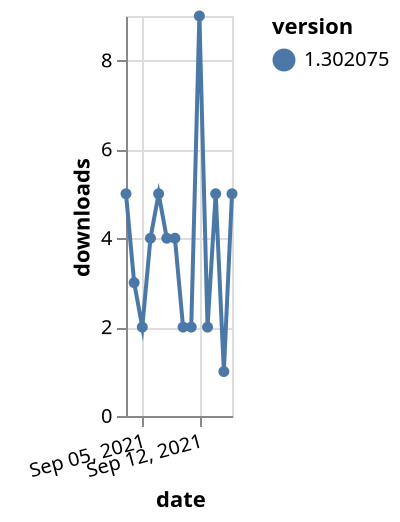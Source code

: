 {"$schema": "https://vega.github.io/schema/vega-lite/v5.json", "description": "A simple bar chart with embedded data.", "data": {"values": [{"date": "2021-09-03", "total": 9354, "delta": 5, "version": "1.302075"}, {"date": "2021-09-04", "total": 9357, "delta": 3, "version": "1.302075"}, {"date": "2021-09-05", "total": 9359, "delta": 2, "version": "1.302075"}, {"date": "2021-09-06", "total": 9363, "delta": 4, "version": "1.302075"}, {"date": "2021-09-07", "total": 9368, "delta": 5, "version": "1.302075"}, {"date": "2021-09-08", "total": 9372, "delta": 4, "version": "1.302075"}, {"date": "2021-09-09", "total": 9376, "delta": 4, "version": "1.302075"}, {"date": "2021-09-10", "total": 9378, "delta": 2, "version": "1.302075"}, {"date": "2021-09-11", "total": 9380, "delta": 2, "version": "1.302075"}, {"date": "2021-09-12", "total": 9389, "delta": 9, "version": "1.302075"}, {"date": "2021-09-13", "total": 9391, "delta": 2, "version": "1.302075"}, {"date": "2021-09-14", "total": 9396, "delta": 5, "version": "1.302075"}, {"date": "2021-09-15", "total": 9397, "delta": 1, "version": "1.302075"}, {"date": "2021-09-16", "total": 9402, "delta": 5, "version": "1.302075"}]}, "width": "container", "mark": {"type": "line", "point": {"filled": true}}, "encoding": {"x": {"field": "date", "type": "temporal", "timeUnit": "yearmonthdate", "title": "date", "axis": {"labelAngle": -15}}, "y": {"field": "delta", "type": "quantitative", "title": "downloads"}, "color": {"field": "version", "type": "nominal"}, "tooltip": {"field": "delta"}}}